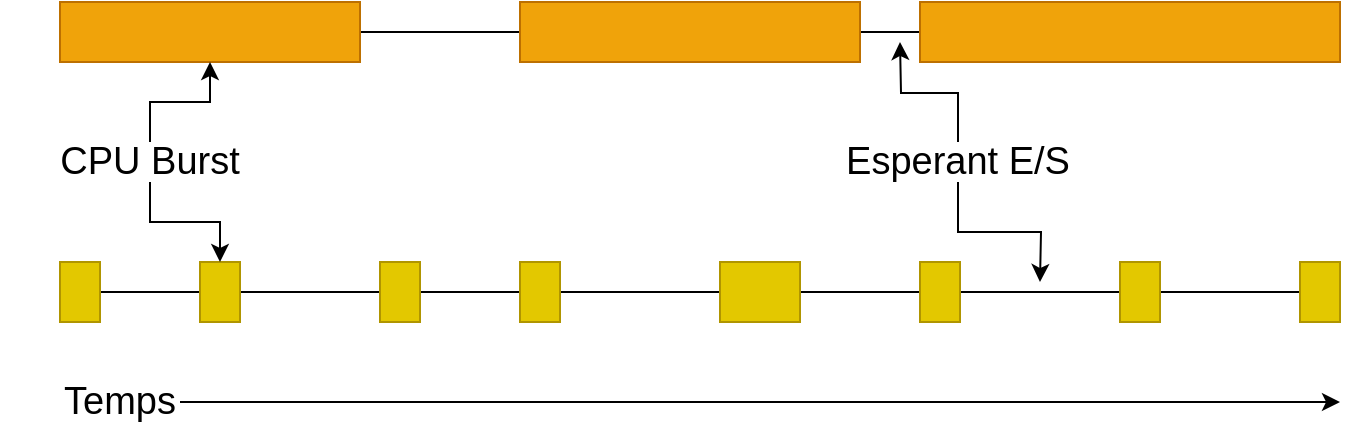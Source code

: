 <mxfile version="22.0.2" type="device" pages="3">
  <diagram name="cicle-burst" id="h98wUQp0UM-kY2vDEK6e">
    <mxGraphModel dx="1420" dy="840" grid="1" gridSize="10" guides="1" tooltips="1" connect="1" arrows="1" fold="1" page="1" pageScale="1" pageWidth="827" pageHeight="1169" math="0" shadow="0">
      <root>
        <mxCell id="0" />
        <mxCell id="1" parent="0" />
        <mxCell id="f8Tnhch4OGieC76NgoV8-5" value="" style="edgeStyle=orthogonalEdgeStyle;rounded=0;orthogonalLoop=1;jettySize=auto;html=1;endArrow=none;endFill=0;" edge="1" parent="1" source="f8Tnhch4OGieC76NgoV8-2" target="f8Tnhch4OGieC76NgoV8-4">
          <mxGeometry relative="1" as="geometry" />
        </mxCell>
        <mxCell id="f8Tnhch4OGieC76NgoV8-2" value="" style="rounded=0;whiteSpace=wrap;html=1;fillColor=#f0a30a;strokeColor=#BD7000;fontColor=#000000;" vertex="1" parent="1">
          <mxGeometry x="40" y="50" width="150" height="30" as="geometry" />
        </mxCell>
        <mxCell id="f8Tnhch4OGieC76NgoV8-7" value="" style="edgeStyle=orthogonalEdgeStyle;rounded=0;orthogonalLoop=1;jettySize=auto;html=1;endArrow=none;endFill=0;" edge="1" parent="1" source="f8Tnhch4OGieC76NgoV8-4" target="f8Tnhch4OGieC76NgoV8-6">
          <mxGeometry relative="1" as="geometry" />
        </mxCell>
        <mxCell id="f8Tnhch4OGieC76NgoV8-4" value="" style="rounded=0;whiteSpace=wrap;html=1;fillColor=#f0a30a;strokeColor=#BD7000;fontColor=#000000;" vertex="1" parent="1">
          <mxGeometry x="270" y="50" width="170" height="30" as="geometry" />
        </mxCell>
        <mxCell id="f8Tnhch4OGieC76NgoV8-6" value="" style="rounded=0;whiteSpace=wrap;html=1;fillColor=#f0a30a;strokeColor=#BD7000;fontColor=#000000;" vertex="1" parent="1">
          <mxGeometry x="470" y="50" width="210" height="30" as="geometry" />
        </mxCell>
        <mxCell id="f8Tnhch4OGieC76NgoV8-17" value="" style="edgeStyle=orthogonalEdgeStyle;rounded=0;orthogonalLoop=1;jettySize=auto;html=1;endArrow=none;endFill=0;" edge="1" parent="1" source="f8Tnhch4OGieC76NgoV8-13" target="f8Tnhch4OGieC76NgoV8-16">
          <mxGeometry relative="1" as="geometry" />
        </mxCell>
        <mxCell id="f8Tnhch4OGieC76NgoV8-13" value="" style="rounded=0;whiteSpace=wrap;html=1;fillColor=#e3c800;fontColor=#000000;strokeColor=#B09500;" vertex="1" parent="1">
          <mxGeometry x="40" y="180" width="20" height="30" as="geometry" />
        </mxCell>
        <mxCell id="f8Tnhch4OGieC76NgoV8-19" value="" style="edgeStyle=orthogonalEdgeStyle;rounded=0;orthogonalLoop=1;jettySize=auto;html=1;endArrow=none;endFill=0;" edge="1" parent="1" source="f8Tnhch4OGieC76NgoV8-16" target="f8Tnhch4OGieC76NgoV8-18">
          <mxGeometry relative="1" as="geometry" />
        </mxCell>
        <mxCell id="f8Tnhch4OGieC76NgoV8-16" value="" style="rounded=0;whiteSpace=wrap;html=1;fillColor=#e3c800;fontColor=#000000;strokeColor=#B09500;" vertex="1" parent="1">
          <mxGeometry x="110" y="180" width="20" height="30" as="geometry" />
        </mxCell>
        <mxCell id="f8Tnhch4OGieC76NgoV8-21" value="" style="edgeStyle=orthogonalEdgeStyle;rounded=0;orthogonalLoop=1;jettySize=auto;html=1;endArrow=none;endFill=0;" edge="1" parent="1" source="f8Tnhch4OGieC76NgoV8-18" target="f8Tnhch4OGieC76NgoV8-20">
          <mxGeometry relative="1" as="geometry" />
        </mxCell>
        <mxCell id="f8Tnhch4OGieC76NgoV8-18" value="" style="rounded=0;whiteSpace=wrap;html=1;fillColor=#e3c800;fontColor=#000000;strokeColor=#B09500;" vertex="1" parent="1">
          <mxGeometry x="200" y="180" width="20" height="30" as="geometry" />
        </mxCell>
        <mxCell id="f8Tnhch4OGieC76NgoV8-25" value="" style="edgeStyle=orthogonalEdgeStyle;rounded=0;orthogonalLoop=1;jettySize=auto;html=1;endArrow=none;endFill=0;" edge="1" parent="1" source="f8Tnhch4OGieC76NgoV8-20" target="f8Tnhch4OGieC76NgoV8-24">
          <mxGeometry relative="1" as="geometry" />
        </mxCell>
        <mxCell id="f8Tnhch4OGieC76NgoV8-20" value="" style="rounded=0;whiteSpace=wrap;html=1;fillColor=#e3c800;fontColor=#000000;strokeColor=#B09500;" vertex="1" parent="1">
          <mxGeometry x="270" y="180" width="20" height="30" as="geometry" />
        </mxCell>
        <mxCell id="f8Tnhch4OGieC76NgoV8-27" value="" style="edgeStyle=orthogonalEdgeStyle;rounded=0;orthogonalLoop=1;jettySize=auto;html=1;endArrow=none;endFill=0;" edge="1" parent="1" source="f8Tnhch4OGieC76NgoV8-24" target="f8Tnhch4OGieC76NgoV8-26">
          <mxGeometry relative="1" as="geometry" />
        </mxCell>
        <mxCell id="f8Tnhch4OGieC76NgoV8-24" value="" style="rounded=0;whiteSpace=wrap;html=1;fillColor=#e3c800;fontColor=#000000;strokeColor=#B09500;" vertex="1" parent="1">
          <mxGeometry x="370" y="180" width="40" height="30" as="geometry" />
        </mxCell>
        <mxCell id="f8Tnhch4OGieC76NgoV8-29" value="" style="edgeStyle=orthogonalEdgeStyle;rounded=0;orthogonalLoop=1;jettySize=auto;html=1;endArrow=none;endFill=0;" edge="1" parent="1" source="f8Tnhch4OGieC76NgoV8-26" target="f8Tnhch4OGieC76NgoV8-28">
          <mxGeometry relative="1" as="geometry" />
        </mxCell>
        <mxCell id="f8Tnhch4OGieC76NgoV8-26" value="" style="rounded=0;whiteSpace=wrap;html=1;fillColor=#e3c800;fontColor=#000000;strokeColor=#B09500;" vertex="1" parent="1">
          <mxGeometry x="470" y="180" width="20" height="30" as="geometry" />
        </mxCell>
        <mxCell id="f8Tnhch4OGieC76NgoV8-31" value="" style="edgeStyle=orthogonalEdgeStyle;rounded=0;orthogonalLoop=1;jettySize=auto;html=1;endArrow=none;endFill=0;" edge="1" parent="1" source="f8Tnhch4OGieC76NgoV8-28" target="f8Tnhch4OGieC76NgoV8-30">
          <mxGeometry relative="1" as="geometry" />
        </mxCell>
        <mxCell id="f8Tnhch4OGieC76NgoV8-28" value="" style="rounded=0;whiteSpace=wrap;html=1;fillColor=#e3c800;fontColor=#000000;strokeColor=#B09500;" vertex="1" parent="1">
          <mxGeometry x="570" y="180" width="20" height="30" as="geometry" />
        </mxCell>
        <mxCell id="f8Tnhch4OGieC76NgoV8-30" value="" style="rounded=0;whiteSpace=wrap;html=1;fillColor=#e3c800;fontColor=#000000;strokeColor=#B09500;" vertex="1" parent="1">
          <mxGeometry x="660" y="180" width="20" height="30" as="geometry" />
        </mxCell>
        <mxCell id="f8Tnhch4OGieC76NgoV8-33" style="edgeStyle=orthogonalEdgeStyle;rounded=0;orthogonalLoop=1;jettySize=auto;html=1;entryX=0.5;entryY=1;entryDx=0;entryDy=0;" edge="1" parent="1" source="f8Tnhch4OGieC76NgoV8-32" target="f8Tnhch4OGieC76NgoV8-2">
          <mxGeometry relative="1" as="geometry" />
        </mxCell>
        <mxCell id="f8Tnhch4OGieC76NgoV8-34" style="edgeStyle=orthogonalEdgeStyle;rounded=0;orthogonalLoop=1;jettySize=auto;html=1;entryX=0.5;entryY=0;entryDx=0;entryDy=0;" edge="1" parent="1" source="f8Tnhch4OGieC76NgoV8-32" target="f8Tnhch4OGieC76NgoV8-16">
          <mxGeometry relative="1" as="geometry" />
        </mxCell>
        <mxCell id="f8Tnhch4OGieC76NgoV8-32" value="CPU Burst" style="text;html=1;strokeColor=none;fillColor=none;align=center;verticalAlign=middle;whiteSpace=wrap;rounded=0;fontSize=19;" vertex="1" parent="1">
          <mxGeometry x="10" y="120" width="150" height="20" as="geometry" />
        </mxCell>
        <mxCell id="f8Tnhch4OGieC76NgoV8-36" style="edgeStyle=orthogonalEdgeStyle;rounded=0;orthogonalLoop=1;jettySize=auto;html=1;" edge="1" parent="1" source="f8Tnhch4OGieC76NgoV8-35">
          <mxGeometry relative="1" as="geometry">
            <mxPoint x="460" y="70" as="targetPoint" />
          </mxGeometry>
        </mxCell>
        <mxCell id="f8Tnhch4OGieC76NgoV8-37" style="edgeStyle=orthogonalEdgeStyle;rounded=0;orthogonalLoop=1;jettySize=auto;html=1;" edge="1" parent="1" source="f8Tnhch4OGieC76NgoV8-35">
          <mxGeometry relative="1" as="geometry">
            <mxPoint x="530" y="190" as="targetPoint" />
          </mxGeometry>
        </mxCell>
        <mxCell id="f8Tnhch4OGieC76NgoV8-35" value="Esperant E/S" style="text;html=1;strokeColor=none;fillColor=none;align=center;verticalAlign=middle;whiteSpace=wrap;rounded=0;fontSize=19;" vertex="1" parent="1">
          <mxGeometry x="414" y="120" width="150" height="20" as="geometry" />
        </mxCell>
        <mxCell id="f8Tnhch4OGieC76NgoV8-39" style="edgeStyle=orthogonalEdgeStyle;rounded=0;orthogonalLoop=1;jettySize=auto;html=1;" edge="1" parent="1" source="f8Tnhch4OGieC76NgoV8-38">
          <mxGeometry relative="1" as="geometry">
            <mxPoint x="680" y="250" as="targetPoint" />
          </mxGeometry>
        </mxCell>
        <mxCell id="f8Tnhch4OGieC76NgoV8-38" value="Temps" style="text;html=1;strokeColor=none;fillColor=none;align=center;verticalAlign=middle;whiteSpace=wrap;rounded=0;fontSize=19;" vertex="1" parent="1">
          <mxGeometry x="40" y="240" width="60" height="20" as="geometry" />
        </mxCell>
      </root>
    </mxGraphModel>
  </diagram>
  <diagram id="YhYp9tMCSF7tXLxszjIz" name="cues">
    <mxGraphModel dx="1420" dy="840" grid="1" gridSize="10" guides="1" tooltips="1" connect="1" arrows="1" fold="1" page="1" pageScale="1" pageWidth="827" pageHeight="1169" math="0" shadow="0">
      <root>
        <mxCell id="0" />
        <mxCell id="1" parent="0" />
        <mxCell id="QIAMpYWo8xVZJnTegZjY-12" style="edgeStyle=orthogonalEdgeStyle;rounded=0;orthogonalLoop=1;jettySize=auto;html=1;endArrow=none;endFill=0;" edge="1" parent="1" source="QIAMpYWo8xVZJnTegZjY-1" target="QIAMpYWo8xVZJnTegZjY-7">
          <mxGeometry relative="1" as="geometry" />
        </mxCell>
        <mxCell id="QIAMpYWo8xVZJnTegZjY-1" value="Prioritat 4" style="rounded=0;whiteSpace=wrap;html=1;fontSize=18;fillColor=#e3c800;fontColor=#000000;strokeColor=#B09500;" vertex="1" parent="1">
          <mxGeometry x="40" y="40" width="150" height="40" as="geometry" />
        </mxCell>
        <mxCell id="QIAMpYWo8xVZJnTegZjY-2" value="Prioritat 3" style="rounded=0;whiteSpace=wrap;html=1;fontSize=18;fillColor=#fa6800;fontColor=#000000;strokeColor=#C73500;" vertex="1" parent="1">
          <mxGeometry x="40" y="80" width="150" height="40" as="geometry" />
        </mxCell>
        <mxCell id="QIAMpYWo8xVZJnTegZjY-3" value="Prioritat 2" style="rounded=0;whiteSpace=wrap;html=1;fontSize=18;fillColor=#1ba1e2;fontColor=#ffffff;strokeColor=#006EAF;" vertex="1" parent="1">
          <mxGeometry x="40" y="120" width="150" height="40" as="geometry" />
        </mxCell>
        <mxCell id="QIAMpYWo8xVZJnTegZjY-4" value="Prioritat 1" style="rounded=0;whiteSpace=wrap;html=1;fontSize=18;fillColor=#60a917;fontColor=#ffffff;strokeColor=#2D7600;" vertex="1" parent="1">
          <mxGeometry x="40" y="160" width="150" height="40" as="geometry" />
        </mxCell>
        <mxCell id="QIAMpYWo8xVZJnTegZjY-5" value="Cues" style="text;html=1;strokeColor=none;fillColor=none;align=center;verticalAlign=middle;whiteSpace=wrap;rounded=0;fontSize=20;" vertex="1" parent="1">
          <mxGeometry x="85" y="220" width="60" height="30" as="geometry" />
        </mxCell>
        <mxCell id="QIAMpYWo8xVZJnTegZjY-6" value="" style="shape=curlyBracket;whiteSpace=wrap;html=1;rounded=1;flipH=1;labelPosition=right;verticalLabelPosition=middle;align=left;verticalAlign=middle;rotation=90;strokeWidth=2;" vertex="1" parent="1">
          <mxGeometry x="105" y="130" width="20" height="160" as="geometry" />
        </mxCell>
        <mxCell id="QIAMpYWo8xVZJnTegZjY-9" value="" style="edgeStyle=orthogonalEdgeStyle;rounded=0;orthogonalLoop=1;jettySize=auto;html=1;endArrow=none;endFill=0;" edge="1" parent="1" source="QIAMpYWo8xVZJnTegZjY-7" target="QIAMpYWo8xVZJnTegZjY-8">
          <mxGeometry relative="1" as="geometry" />
        </mxCell>
        <mxCell id="QIAMpYWo8xVZJnTegZjY-7" value="" style="rounded=0;whiteSpace=wrap;html=1;fillColor=#e3c800;fontColor=#000000;strokeColor=#B09500;" vertex="1" parent="1">
          <mxGeometry x="240" y="45" width="50" height="30" as="geometry" />
        </mxCell>
        <mxCell id="QIAMpYWo8xVZJnTegZjY-11" value="" style="edgeStyle=orthogonalEdgeStyle;rounded=0;orthogonalLoop=1;jettySize=auto;html=1;endArrow=none;endFill=0;" edge="1" parent="1" source="QIAMpYWo8xVZJnTegZjY-8" target="QIAMpYWo8xVZJnTegZjY-10">
          <mxGeometry relative="1" as="geometry" />
        </mxCell>
        <mxCell id="QIAMpYWo8xVZJnTegZjY-8" value="" style="rounded=0;whiteSpace=wrap;html=1;fillColor=#e3c800;fontColor=#000000;strokeColor=#B09500;" vertex="1" parent="1">
          <mxGeometry x="330" y="45" width="50" height="30" as="geometry" />
        </mxCell>
        <mxCell id="QIAMpYWo8xVZJnTegZjY-10" value="" style="rounded=0;whiteSpace=wrap;html=1;fillColor=#e3c800;fontColor=#000000;strokeColor=#B09500;" vertex="1" parent="1">
          <mxGeometry x="414" y="45" width="50" height="30" as="geometry" />
        </mxCell>
        <mxCell id="QIAMpYWo8xVZJnTegZjY-19" style="edgeStyle=orthogonalEdgeStyle;rounded=0;orthogonalLoop=1;jettySize=auto;html=1;endArrow=none;endFill=0;" edge="1" parent="1" target="QIAMpYWo8xVZJnTegZjY-21">
          <mxGeometry relative="1" as="geometry">
            <mxPoint x="190" y="100" as="sourcePoint" />
          </mxGeometry>
        </mxCell>
        <mxCell id="QIAMpYWo8xVZJnTegZjY-21" value="" style="rounded=0;whiteSpace=wrap;html=1;fillColor=#fa6800;fontColor=#000000;strokeColor=#C73500;" vertex="1" parent="1">
          <mxGeometry x="240" y="85" width="50" height="30" as="geometry" />
        </mxCell>
        <mxCell id="QIAMpYWo8xVZJnTegZjY-25" style="edgeStyle=orthogonalEdgeStyle;rounded=0;orthogonalLoop=1;jettySize=auto;html=1;endArrow=none;endFill=0;" edge="1" parent="1" target="QIAMpYWo8xVZJnTegZjY-27">
          <mxGeometry relative="1" as="geometry">
            <mxPoint x="190" y="140" as="sourcePoint" />
          </mxGeometry>
        </mxCell>
        <mxCell id="QIAMpYWo8xVZJnTegZjY-26" value="" style="edgeStyle=orthogonalEdgeStyle;rounded=0;orthogonalLoop=1;jettySize=auto;html=1;endArrow=none;endFill=0;" edge="1" parent="1" source="QIAMpYWo8xVZJnTegZjY-27" target="QIAMpYWo8xVZJnTegZjY-29">
          <mxGeometry relative="1" as="geometry" />
        </mxCell>
        <mxCell id="QIAMpYWo8xVZJnTegZjY-27" value="" style="rounded=0;whiteSpace=wrap;html=1;fillColor=#1ba1e2;fontColor=#ffffff;strokeColor=#006EAF;" vertex="1" parent="1">
          <mxGeometry x="240" y="125" width="50" height="30" as="geometry" />
        </mxCell>
        <mxCell id="QIAMpYWo8xVZJnTegZjY-29" value="" style="rounded=0;whiteSpace=wrap;html=1;fillColor=#1ba1e2;fontColor=#ffffff;strokeColor=#006EAF;" vertex="1" parent="1">
          <mxGeometry x="330" y="125" width="50" height="30" as="geometry" />
        </mxCell>
        <mxCell id="QIAMpYWo8xVZJnTegZjY-31" style="edgeStyle=orthogonalEdgeStyle;rounded=0;orthogonalLoop=1;jettySize=auto;html=1;endArrow=none;endFill=0;" edge="1" parent="1" target="QIAMpYWo8xVZJnTegZjY-33">
          <mxGeometry relative="1" as="geometry">
            <mxPoint x="190" y="180" as="sourcePoint" />
          </mxGeometry>
        </mxCell>
        <mxCell id="QIAMpYWo8xVZJnTegZjY-32" value="" style="edgeStyle=orthogonalEdgeStyle;rounded=0;orthogonalLoop=1;jettySize=auto;html=1;endArrow=none;endFill=0;" edge="1" parent="1" source="QIAMpYWo8xVZJnTegZjY-33" target="QIAMpYWo8xVZJnTegZjY-35">
          <mxGeometry relative="1" as="geometry" />
        </mxCell>
        <mxCell id="QIAMpYWo8xVZJnTegZjY-33" value="" style="rounded=0;whiteSpace=wrap;html=1;fillColor=#60a917;fontColor=#ffffff;strokeColor=#2D7600;" vertex="1" parent="1">
          <mxGeometry x="240" y="165" width="50" height="30" as="geometry" />
        </mxCell>
        <mxCell id="QIAMpYWo8xVZJnTegZjY-34" value="" style="edgeStyle=orthogonalEdgeStyle;rounded=0;orthogonalLoop=1;jettySize=auto;html=1;endArrow=none;endFill=0;" edge="1" parent="1" source="QIAMpYWo8xVZJnTegZjY-35" target="QIAMpYWo8xVZJnTegZjY-36">
          <mxGeometry relative="1" as="geometry" />
        </mxCell>
        <mxCell id="QIAMpYWo8xVZJnTegZjY-35" value="" style="rounded=0;whiteSpace=wrap;html=1;fillColor=#60a917;fontColor=#ffffff;strokeColor=#2D7600;" vertex="1" parent="1">
          <mxGeometry x="330" y="165" width="50" height="30" as="geometry" />
        </mxCell>
        <mxCell id="QIAMpYWo8xVZJnTegZjY-36" value="" style="rounded=0;whiteSpace=wrap;html=1;fillColor=#60a917;fontColor=#ffffff;strokeColor=#2D7600;" vertex="1" parent="1">
          <mxGeometry x="414" y="165" width="50" height="30" as="geometry" />
        </mxCell>
        <mxCell id="QIAMpYWo8xVZJnTegZjY-37" value="Processos" style="text;html=1;strokeColor=none;fillColor=none;align=center;verticalAlign=middle;whiteSpace=wrap;rounded=0;fontSize=20;" vertex="1" parent="1">
          <mxGeometry x="292.5" y="220" width="125" height="30" as="geometry" />
        </mxCell>
        <mxCell id="QIAMpYWo8xVZJnTegZjY-38" value="" style="shape=curlyBracket;whiteSpace=wrap;html=1;rounded=1;flipH=1;labelPosition=right;verticalLabelPosition=middle;align=left;verticalAlign=middle;rotation=90;strokeWidth=2;" vertex="1" parent="1">
          <mxGeometry x="345" y="75" width="20" height="270" as="geometry" />
        </mxCell>
      </root>
    </mxGraphModel>
  </diagram>
  <diagram id="ptUE4xNRLFOPoZfAEBgT" name="p-curt-termini">
    <mxGraphModel dx="2247" dy="840" grid="1" gridSize="10" guides="1" tooltips="1" connect="1" arrows="1" fold="1" page="1" pageScale="1" pageWidth="827" pageHeight="1169" math="0" shadow="0">
      <root>
        <mxCell id="0" />
        <mxCell id="1" parent="0" />
        <mxCell id="rfeTJvL9y1dwSrVWgWKV-1" value="P1" style="text;html=1;strokeColor=none;fillColor=none;align=center;verticalAlign=middle;whiteSpace=wrap;rounded=0;strokeWidth=4;fontSize=21;" vertex="1" parent="1">
          <mxGeometry x="-770" y="50" width="30" height="30" as="geometry" />
        </mxCell>
        <mxCell id="rfeTJvL9y1dwSrVWgWKV-2" value="P2" style="text;html=1;strokeColor=none;fillColor=none;align=center;verticalAlign=middle;whiteSpace=wrap;rounded=0;strokeWidth=4;fontSize=21;" vertex="1" parent="1">
          <mxGeometry x="-30" y="90" width="30" height="30" as="geometry" />
        </mxCell>
        <mxCell id="rfeTJvL9y1dwSrVWgWKV-3" value="Sistema&lt;br&gt;Operatiu" style="text;html=1;strokeColor=none;fillColor=none;align=center;verticalAlign=middle;whiteSpace=wrap;rounded=0;strokeWidth=4;fontSize=21;" vertex="1" parent="1">
          <mxGeometry x="-790" y="160" width="120" height="70" as="geometry" />
        </mxCell>
        <mxCell id="rfeTJvL9y1dwSrVWgWKV-4" value="" style="rounded=0;whiteSpace=wrap;html=1;fillColor=#e3c800;fontColor=#000000;strokeColor=#B09500;" vertex="1" parent="1">
          <mxGeometry x="-730" y="55" width="50" height="20" as="geometry" />
        </mxCell>
        <mxCell id="rfeTJvL9y1dwSrVWgWKV-5" value="" style="rounded=0;whiteSpace=wrap;html=1;fillColor=#f0a30a;fontColor=#000000;strokeColor=#BD7000;" vertex="1" parent="1">
          <mxGeometry x="-90" y="95" width="50" height="20" as="geometry" />
        </mxCell>
        <mxCell id="rfeTJvL9y1dwSrVWgWKV-6" value="" style="rounded=0;whiteSpace=wrap;html=1;fillColor=#fa6800;fontColor=#000000;strokeColor=#C73500;" vertex="1" parent="1">
          <mxGeometry x="-680" y="160" width="640" height="25" as="geometry" />
        </mxCell>
        <mxCell id="rfeTJvL9y1dwSrVWgWKV-10" style="edgeStyle=orthogonalEdgeStyle;rounded=0;orthogonalLoop=1;jettySize=auto;html=1;entryX=0;entryY=0;entryDx=0;entryDy=0;strokeWidth=2;" edge="1" parent="1" source="rfeTJvL9y1dwSrVWgWKV-7" target="rfeTJvL9y1dwSrVWgWKV-6">
          <mxGeometry relative="1" as="geometry">
            <Array as="points">
              <mxPoint x="-479" y="123" />
              <mxPoint x="-680" y="123" />
            </Array>
          </mxGeometry>
        </mxCell>
        <mxCell id="rfeTJvL9y1dwSrVWgWKV-7" value="Fi del temps d&#39;execució&lt;br&gt;Bloqueix esperant un recurs" style="text;html=1;strokeColor=none;fillColor=none;align=center;verticalAlign=middle;whiteSpace=wrap;rounded=0;strokeWidth=4;fontSize=21;" vertex="1" parent="1">
          <mxGeometry x="-610" y="32.5" width="270" height="65" as="geometry" />
        </mxCell>
        <mxCell id="rfeTJvL9y1dwSrVWgWKV-8" value="" style="shape=flexArrow;endArrow=classic;html=1;rounded=0;exitX=1;exitY=0.5;exitDx=0;exitDy=0;fillColor=#fad7ac;strokeColor=#b46504;" edge="1" parent="1">
          <mxGeometry width="50" height="50" relative="1" as="geometry">
            <mxPoint x="-670" y="64.5" as="sourcePoint" />
            <mxPoint x="-620" y="64.5" as="targetPoint" />
          </mxGeometry>
        </mxCell>
        <mxCell id="rfeTJvL9y1dwSrVWgWKV-9" value="Seleccionar &lt;br style=&quot;font-size: 21px;&quot;&gt;Procés" style="rounded=0;whiteSpace=wrap;html=1;fontSize=21;" vertex="1" parent="1">
          <mxGeometry x="-680" y="185" width="160" height="55" as="geometry" />
        </mxCell>
        <mxCell id="rfeTJvL9y1dwSrVWgWKV-11" value="Salvar &lt;br&gt;Context P1" style="rounded=0;whiteSpace=wrap;html=1;fontSize=21;" vertex="1" parent="1">
          <mxGeometry x="-520" y="185" width="160" height="55" as="geometry" />
        </mxCell>
        <mxCell id="rfeTJvL9y1dwSrVWgWKV-12" value="Restaurar&lt;br&gt;&amp;nbsp;Context P2" style="rounded=0;whiteSpace=wrap;html=1;fontSize=21;" vertex="1" parent="1">
          <mxGeometry x="-360" y="185" width="160" height="55" as="geometry" />
        </mxCell>
        <mxCell id="rfeTJvL9y1dwSrVWgWKV-13" value="Rependre&lt;br&gt;&amp;nbsp;Execució P2" style="rounded=0;whiteSpace=wrap;html=1;fontSize=21;" vertex="1" parent="1">
          <mxGeometry x="-200" y="185" width="160" height="55" as="geometry" />
        </mxCell>
        <mxCell id="rfeTJvL9y1dwSrVWgWKV-15" value="scheduler" style="text;html=1;strokeColor=none;fillColor=none;align=center;verticalAlign=middle;whiteSpace=wrap;rounded=0;strokeWidth=4;fontSize=21;" vertex="1" parent="1">
          <mxGeometry x="-657.5" y="270" width="115" height="30" as="geometry" />
        </mxCell>
        <mxCell id="rfeTJvL9y1dwSrVWgWKV-16" value="dispatcher" style="text;html=1;strokeColor=none;fillColor=none;align=center;verticalAlign=middle;whiteSpace=wrap;rounded=0;strokeWidth=4;fontSize=21;" vertex="1" parent="1">
          <mxGeometry x="-340" y="270" width="115" height="30" as="geometry" />
        </mxCell>
        <mxCell id="rfeTJvL9y1dwSrVWgWKV-17" value="" style="shape=curlyBracket;whiteSpace=wrap;html=1;rounded=1;labelPosition=left;verticalLabelPosition=middle;align=right;verticalAlign=middle;strokeWidth=2;rotation=-90;" vertex="1" parent="1">
          <mxGeometry x="-610" y="180" width="20" height="160" as="geometry" />
        </mxCell>
        <mxCell id="rfeTJvL9y1dwSrVWgWKV-18" value="" style="shape=curlyBracket;whiteSpace=wrap;html=1;rounded=1;labelPosition=left;verticalLabelPosition=middle;align=right;verticalAlign=middle;strokeWidth=2;rotation=-90;" vertex="1" parent="1">
          <mxGeometry x="-290" y="20" width="20" height="480" as="geometry" />
        </mxCell>
      </root>
    </mxGraphModel>
  </diagram>
</mxfile>
